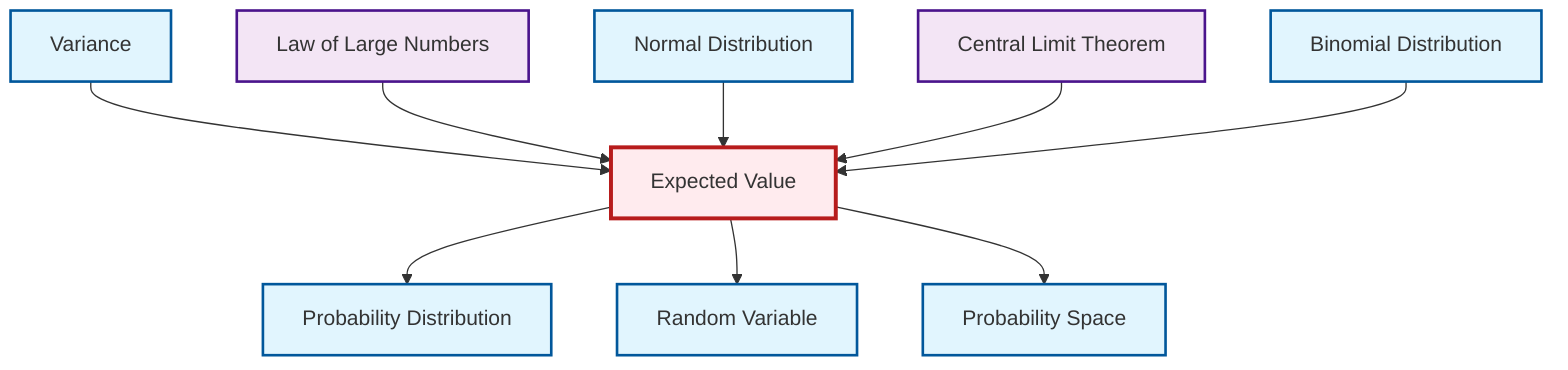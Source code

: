 graph TD
    classDef definition fill:#e1f5fe,stroke:#01579b,stroke-width:2px
    classDef theorem fill:#f3e5f5,stroke:#4a148c,stroke-width:2px
    classDef axiom fill:#fff3e0,stroke:#e65100,stroke-width:2px
    classDef example fill:#e8f5e9,stroke:#1b5e20,stroke-width:2px
    classDef current fill:#ffebee,stroke:#b71c1c,stroke-width:3px
    thm-central-limit["Central Limit Theorem"]:::theorem
    def-variance["Variance"]:::definition
    def-expectation["Expected Value"]:::definition
    def-random-variable["Random Variable"]:::definition
    def-binomial-distribution["Binomial Distribution"]:::definition
    def-normal-distribution["Normal Distribution"]:::definition
    def-probability-distribution["Probability Distribution"]:::definition
    def-probability-space["Probability Space"]:::definition
    thm-law-of-large-numbers["Law of Large Numbers"]:::theorem
    def-variance --> def-expectation
    def-expectation --> def-probability-distribution
    thm-law-of-large-numbers --> def-expectation
    def-normal-distribution --> def-expectation
    thm-central-limit --> def-expectation
    def-expectation --> def-random-variable
    def-binomial-distribution --> def-expectation
    def-expectation --> def-probability-space
    class def-expectation current